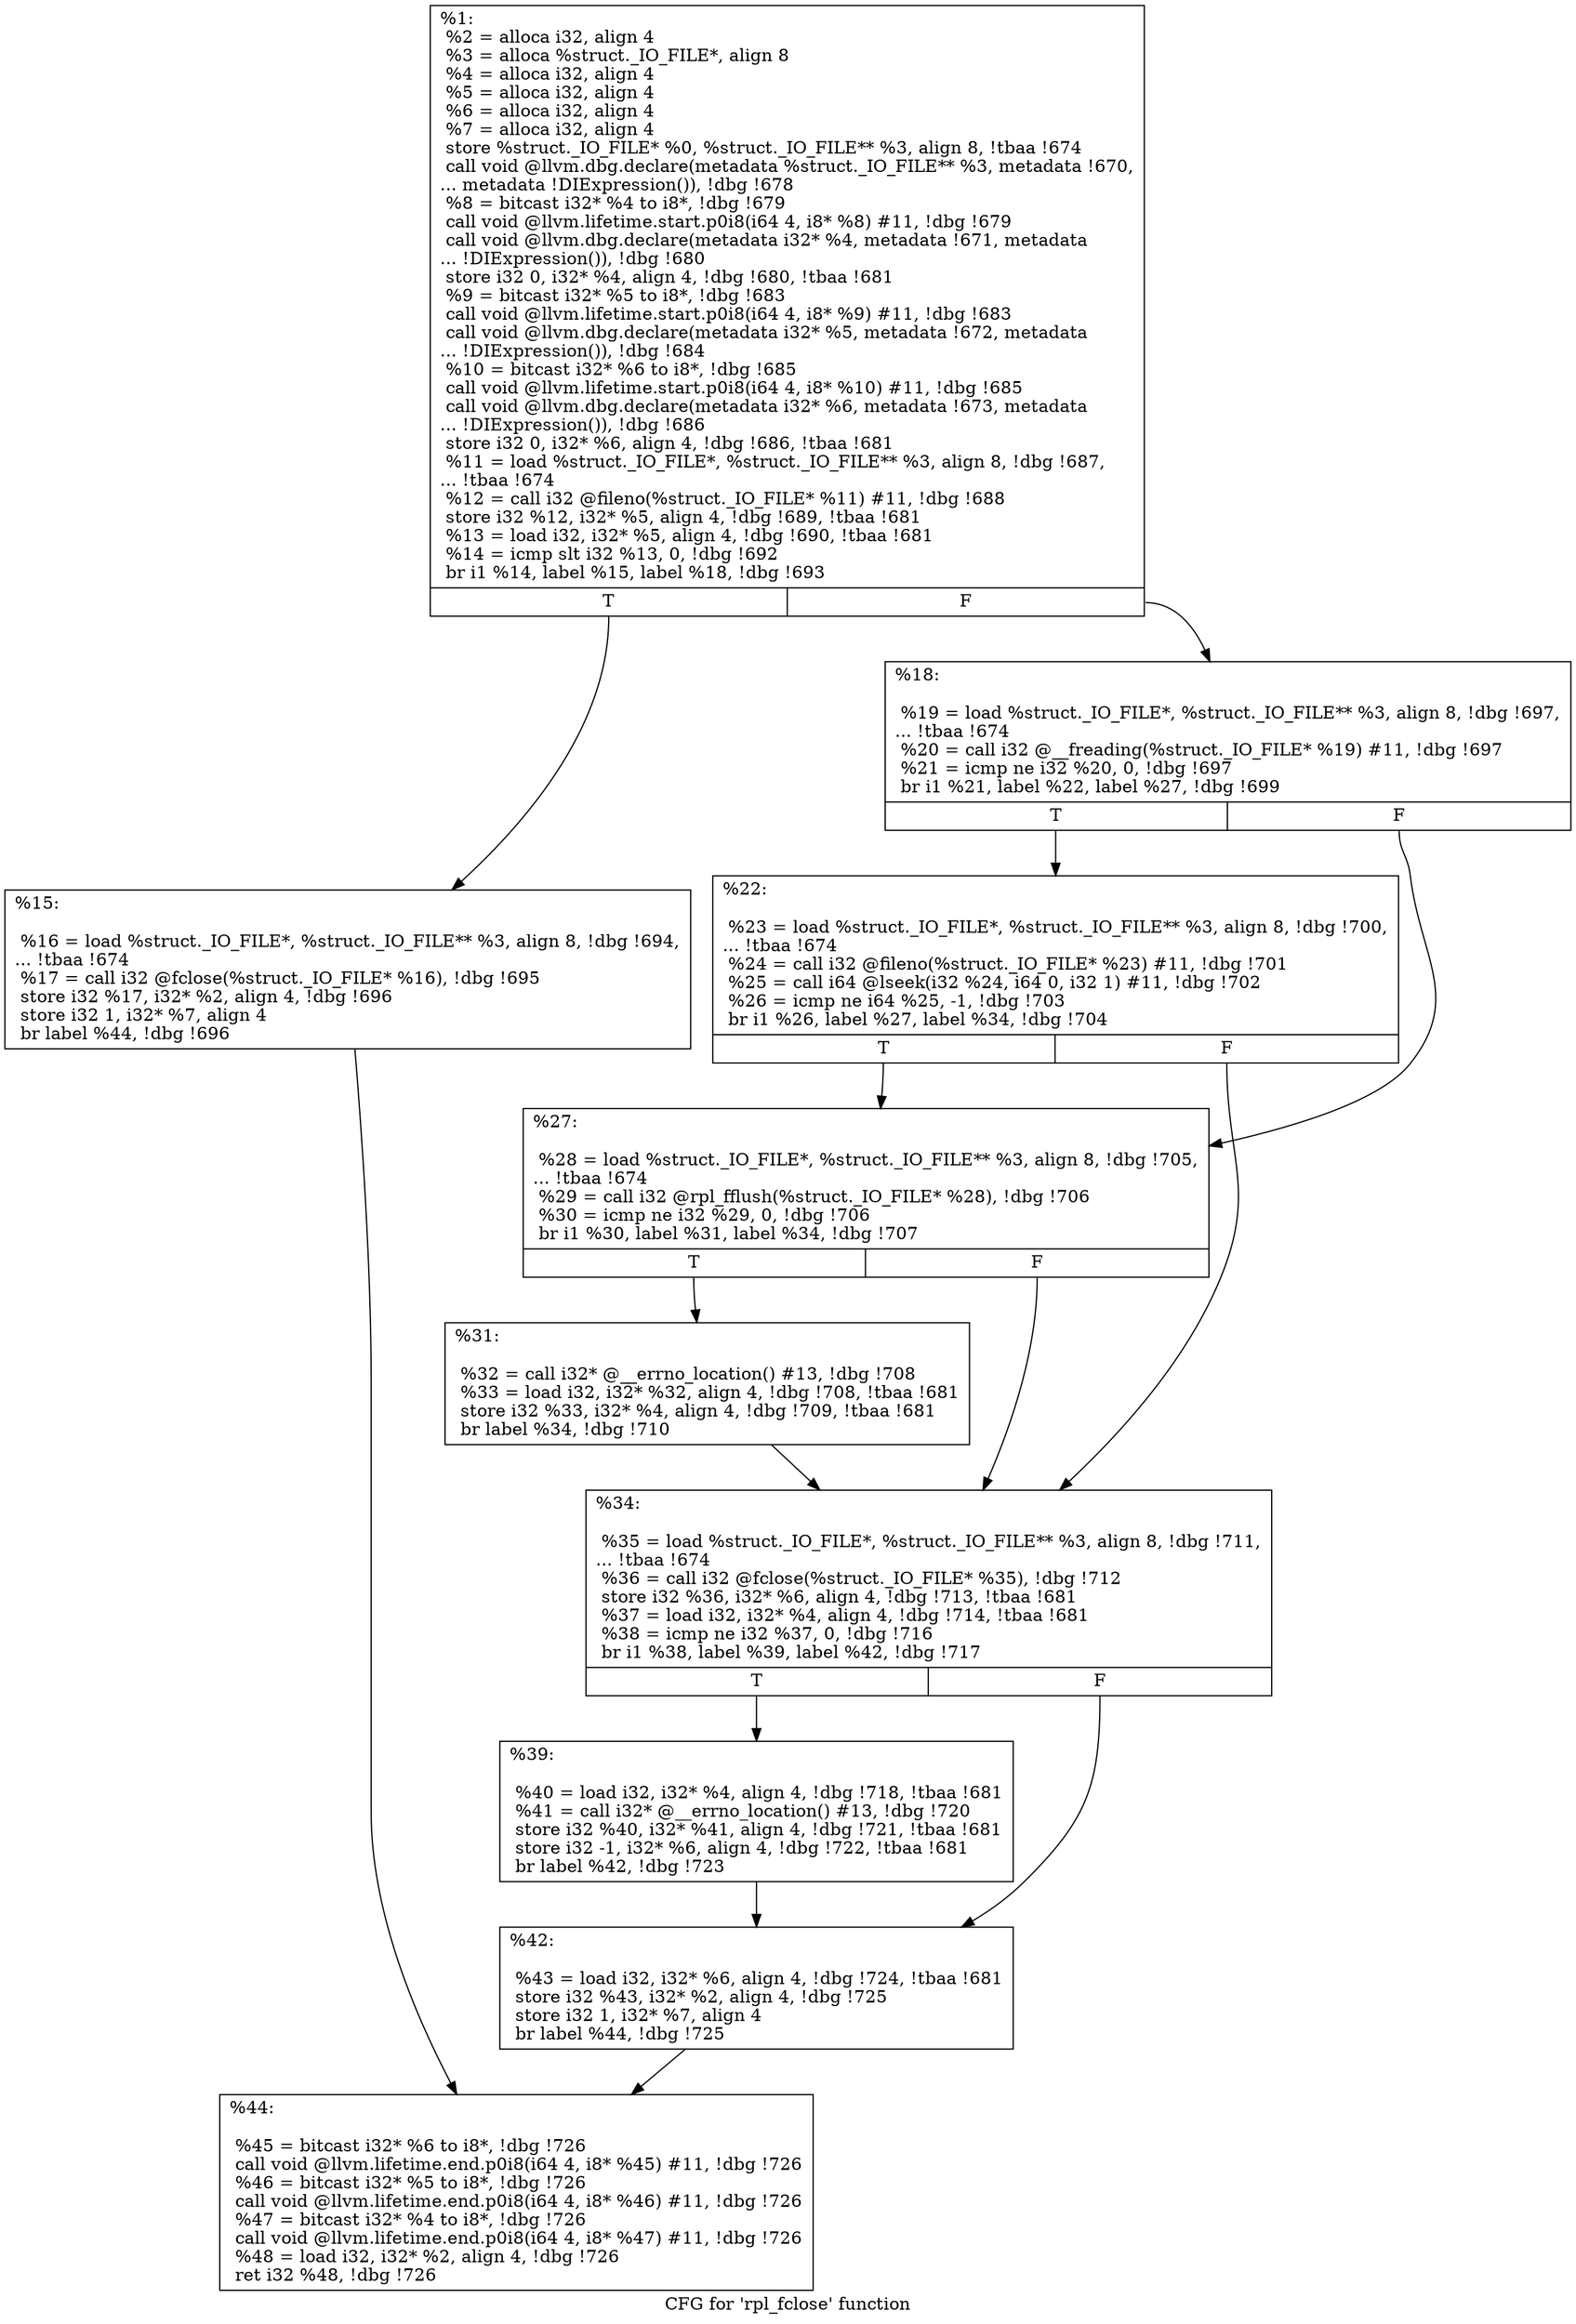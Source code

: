 digraph "CFG for 'rpl_fclose' function" {
	label="CFG for 'rpl_fclose' function";

	Node0x14945a0 [shape=record,label="{%1:\l  %2 = alloca i32, align 4\l  %3 = alloca %struct._IO_FILE*, align 8\l  %4 = alloca i32, align 4\l  %5 = alloca i32, align 4\l  %6 = alloca i32, align 4\l  %7 = alloca i32, align 4\l  store %struct._IO_FILE* %0, %struct._IO_FILE** %3, align 8, !tbaa !674\l  call void @llvm.dbg.declare(metadata %struct._IO_FILE** %3, metadata !670,\l... metadata !DIExpression()), !dbg !678\l  %8 = bitcast i32* %4 to i8*, !dbg !679\l  call void @llvm.lifetime.start.p0i8(i64 4, i8* %8) #11, !dbg !679\l  call void @llvm.dbg.declare(metadata i32* %4, metadata !671, metadata\l... !DIExpression()), !dbg !680\l  store i32 0, i32* %4, align 4, !dbg !680, !tbaa !681\l  %9 = bitcast i32* %5 to i8*, !dbg !683\l  call void @llvm.lifetime.start.p0i8(i64 4, i8* %9) #11, !dbg !683\l  call void @llvm.dbg.declare(metadata i32* %5, metadata !672, metadata\l... !DIExpression()), !dbg !684\l  %10 = bitcast i32* %6 to i8*, !dbg !685\l  call void @llvm.lifetime.start.p0i8(i64 4, i8* %10) #11, !dbg !685\l  call void @llvm.dbg.declare(metadata i32* %6, metadata !673, metadata\l... !DIExpression()), !dbg !686\l  store i32 0, i32* %6, align 4, !dbg !686, !tbaa !681\l  %11 = load %struct._IO_FILE*, %struct._IO_FILE** %3, align 8, !dbg !687,\l... !tbaa !674\l  %12 = call i32 @fileno(%struct._IO_FILE* %11) #11, !dbg !688\l  store i32 %12, i32* %5, align 4, !dbg !689, !tbaa !681\l  %13 = load i32, i32* %5, align 4, !dbg !690, !tbaa !681\l  %14 = icmp slt i32 %13, 0, !dbg !692\l  br i1 %14, label %15, label %18, !dbg !693\l|{<s0>T|<s1>F}}"];
	Node0x14945a0:s0 -> Node0x1494ae0;
	Node0x14945a0:s1 -> Node0x1494b30;
	Node0x1494ae0 [shape=record,label="{%15:\l\l  %16 = load %struct._IO_FILE*, %struct._IO_FILE** %3, align 8, !dbg !694,\l... !tbaa !674\l  %17 = call i32 @fclose(%struct._IO_FILE* %16), !dbg !695\l  store i32 %17, i32* %2, align 4, !dbg !696\l  store i32 1, i32* %7, align 4\l  br label %44, !dbg !696\l}"];
	Node0x1494ae0 -> Node0x1494d60;
	Node0x1494b30 [shape=record,label="{%18:\l\l  %19 = load %struct._IO_FILE*, %struct._IO_FILE** %3, align 8, !dbg !697,\l... !tbaa !674\l  %20 = call i32 @__freading(%struct._IO_FILE* %19) #11, !dbg !697\l  %21 = icmp ne i32 %20, 0, !dbg !697\l  br i1 %21, label %22, label %27, !dbg !699\l|{<s0>T|<s1>F}}"];
	Node0x1494b30:s0 -> Node0x1494b80;
	Node0x1494b30:s1 -> Node0x1494bd0;
	Node0x1494b80 [shape=record,label="{%22:\l\l  %23 = load %struct._IO_FILE*, %struct._IO_FILE** %3, align 8, !dbg !700,\l... !tbaa !674\l  %24 = call i32 @fileno(%struct._IO_FILE* %23) #11, !dbg !701\l  %25 = call i64 @lseek(i32 %24, i64 0, i32 1) #11, !dbg !702\l  %26 = icmp ne i64 %25, -1, !dbg !703\l  br i1 %26, label %27, label %34, !dbg !704\l|{<s0>T|<s1>F}}"];
	Node0x1494b80:s0 -> Node0x1494bd0;
	Node0x1494b80:s1 -> Node0x1494c70;
	Node0x1494bd0 [shape=record,label="{%27:\l\l  %28 = load %struct._IO_FILE*, %struct._IO_FILE** %3, align 8, !dbg !705,\l... !tbaa !674\l  %29 = call i32 @rpl_fflush(%struct._IO_FILE* %28), !dbg !706\l  %30 = icmp ne i32 %29, 0, !dbg !706\l  br i1 %30, label %31, label %34, !dbg !707\l|{<s0>T|<s1>F}}"];
	Node0x1494bd0:s0 -> Node0x1494c20;
	Node0x1494bd0:s1 -> Node0x1494c70;
	Node0x1494c20 [shape=record,label="{%31:\l\l  %32 = call i32* @__errno_location() #13, !dbg !708\l  %33 = load i32, i32* %32, align 4, !dbg !708, !tbaa !681\l  store i32 %33, i32* %4, align 4, !dbg !709, !tbaa !681\l  br label %34, !dbg !710\l}"];
	Node0x1494c20 -> Node0x1494c70;
	Node0x1494c70 [shape=record,label="{%34:\l\l  %35 = load %struct._IO_FILE*, %struct._IO_FILE** %3, align 8, !dbg !711,\l... !tbaa !674\l  %36 = call i32 @fclose(%struct._IO_FILE* %35), !dbg !712\l  store i32 %36, i32* %6, align 4, !dbg !713, !tbaa !681\l  %37 = load i32, i32* %4, align 4, !dbg !714, !tbaa !681\l  %38 = icmp ne i32 %37, 0, !dbg !716\l  br i1 %38, label %39, label %42, !dbg !717\l|{<s0>T|<s1>F}}"];
	Node0x1494c70:s0 -> Node0x1494cc0;
	Node0x1494c70:s1 -> Node0x1494d10;
	Node0x1494cc0 [shape=record,label="{%39:\l\l  %40 = load i32, i32* %4, align 4, !dbg !718, !tbaa !681\l  %41 = call i32* @__errno_location() #13, !dbg !720\l  store i32 %40, i32* %41, align 4, !dbg !721, !tbaa !681\l  store i32 -1, i32* %6, align 4, !dbg !722, !tbaa !681\l  br label %42, !dbg !723\l}"];
	Node0x1494cc0 -> Node0x1494d10;
	Node0x1494d10 [shape=record,label="{%42:\l\l  %43 = load i32, i32* %6, align 4, !dbg !724, !tbaa !681\l  store i32 %43, i32* %2, align 4, !dbg !725\l  store i32 1, i32* %7, align 4\l  br label %44, !dbg !725\l}"];
	Node0x1494d10 -> Node0x1494d60;
	Node0x1494d60 [shape=record,label="{%44:\l\l  %45 = bitcast i32* %6 to i8*, !dbg !726\l  call void @llvm.lifetime.end.p0i8(i64 4, i8* %45) #11, !dbg !726\l  %46 = bitcast i32* %5 to i8*, !dbg !726\l  call void @llvm.lifetime.end.p0i8(i64 4, i8* %46) #11, !dbg !726\l  %47 = bitcast i32* %4 to i8*, !dbg !726\l  call void @llvm.lifetime.end.p0i8(i64 4, i8* %47) #11, !dbg !726\l  %48 = load i32, i32* %2, align 4, !dbg !726\l  ret i32 %48, !dbg !726\l}"];
}

